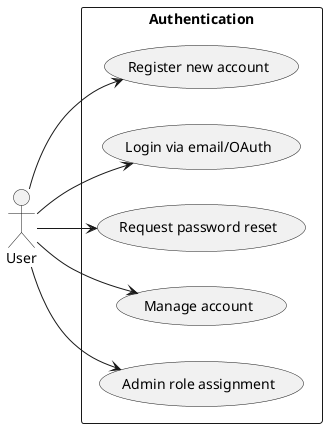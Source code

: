 @startuml
left to right direction
actor User
rectangle Authentication {
  ( Register new account )
  User --> ( Register new account )
  ( Login via email/OAuth )
  User --> ( Login via email/OAuth )
  ( Request password reset )
  User --> ( Request password reset )
  ( Manage account )
  User --> ( Manage account )
  ( Admin role assignment )
  User --> ( Admin role assignment )
}
@enduml
